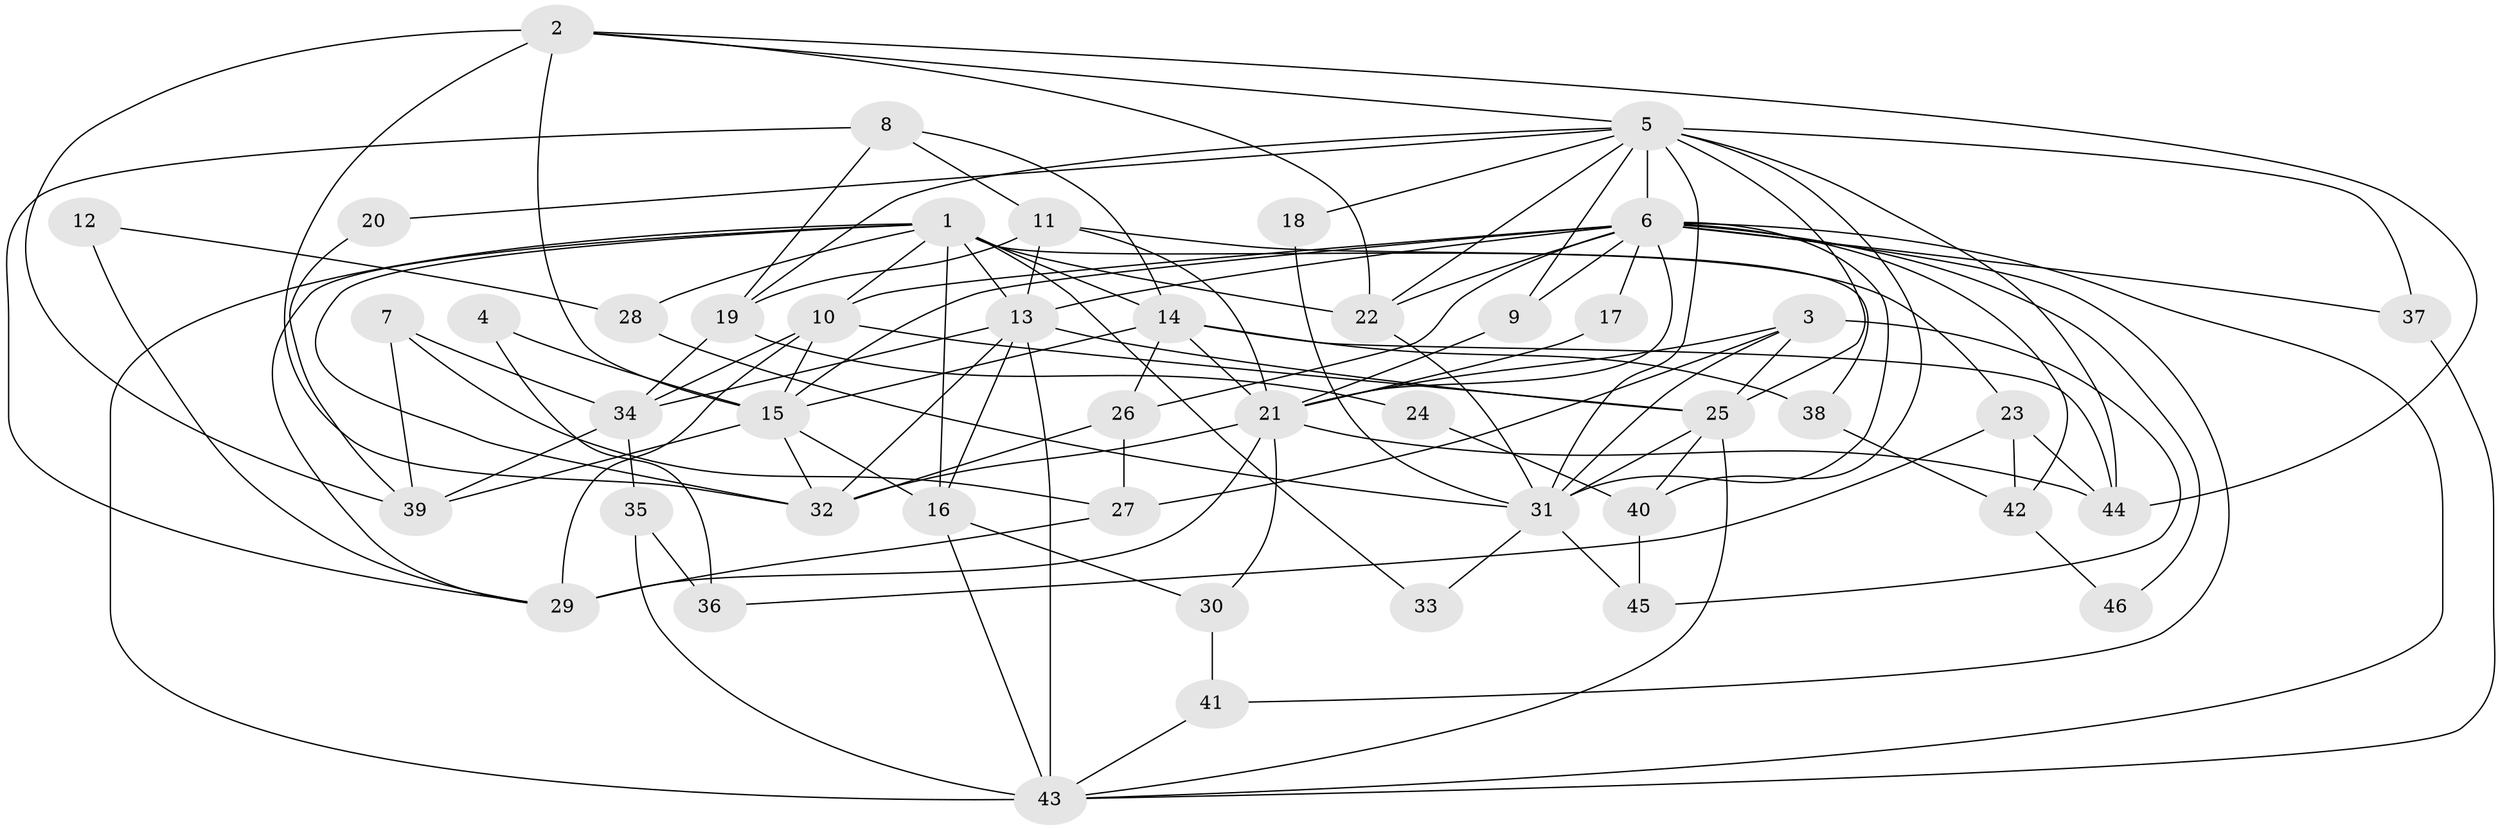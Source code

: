 // original degree distribution, {7: 0.021739130434782608, 3: 0.21739130434782608, 4: 0.30434782608695654, 2: 0.15217391304347827, 8: 0.021739130434782608, 5: 0.22826086956521738, 6: 0.043478260869565216, 9: 0.010869565217391304}
// Generated by graph-tools (version 1.1) at 2025/35/03/09/25 02:35:59]
// undirected, 46 vertices, 115 edges
graph export_dot {
graph [start="1"]
  node [color=gray90,style=filled];
  1;
  2;
  3;
  4;
  5;
  6;
  7;
  8;
  9;
  10;
  11;
  12;
  13;
  14;
  15;
  16;
  17;
  18;
  19;
  20;
  21;
  22;
  23;
  24;
  25;
  26;
  27;
  28;
  29;
  30;
  31;
  32;
  33;
  34;
  35;
  36;
  37;
  38;
  39;
  40;
  41;
  42;
  43;
  44;
  45;
  46;
  1 -- 10 [weight=1.0];
  1 -- 13 [weight=1.0];
  1 -- 14 [weight=2.0];
  1 -- 16 [weight=2.0];
  1 -- 22 [weight=2.0];
  1 -- 28 [weight=2.0];
  1 -- 29 [weight=1.0];
  1 -- 32 [weight=1.0];
  1 -- 33 [weight=1.0];
  1 -- 38 [weight=1.0];
  1 -- 43 [weight=1.0];
  2 -- 5 [weight=1.0];
  2 -- 15 [weight=2.0];
  2 -- 22 [weight=1.0];
  2 -- 32 [weight=1.0];
  2 -- 39 [weight=1.0];
  2 -- 44 [weight=1.0];
  3 -- 21 [weight=1.0];
  3 -- 25 [weight=1.0];
  3 -- 27 [weight=1.0];
  3 -- 31 [weight=3.0];
  3 -- 45 [weight=1.0];
  4 -- 15 [weight=1.0];
  4 -- 36 [weight=1.0];
  5 -- 6 [weight=3.0];
  5 -- 9 [weight=1.0];
  5 -- 18 [weight=1.0];
  5 -- 19 [weight=1.0];
  5 -- 20 [weight=1.0];
  5 -- 22 [weight=1.0];
  5 -- 25 [weight=1.0];
  5 -- 31 [weight=2.0];
  5 -- 37 [weight=1.0];
  5 -- 40 [weight=1.0];
  5 -- 44 [weight=1.0];
  6 -- 9 [weight=1.0];
  6 -- 10 [weight=1.0];
  6 -- 13 [weight=1.0];
  6 -- 15 [weight=1.0];
  6 -- 17 [weight=1.0];
  6 -- 21 [weight=1.0];
  6 -- 22 [weight=1.0];
  6 -- 26 [weight=1.0];
  6 -- 31 [weight=1.0];
  6 -- 37 [weight=1.0];
  6 -- 41 [weight=1.0];
  6 -- 42 [weight=1.0];
  6 -- 43 [weight=1.0];
  6 -- 46 [weight=1.0];
  7 -- 27 [weight=1.0];
  7 -- 34 [weight=1.0];
  7 -- 39 [weight=1.0];
  8 -- 11 [weight=1.0];
  8 -- 14 [weight=1.0];
  8 -- 19 [weight=1.0];
  8 -- 29 [weight=1.0];
  9 -- 21 [weight=2.0];
  10 -- 15 [weight=1.0];
  10 -- 25 [weight=1.0];
  10 -- 29 [weight=1.0];
  10 -- 34 [weight=1.0];
  11 -- 13 [weight=1.0];
  11 -- 19 [weight=1.0];
  11 -- 21 [weight=1.0];
  11 -- 23 [weight=1.0];
  12 -- 28 [weight=1.0];
  12 -- 29 [weight=1.0];
  13 -- 16 [weight=1.0];
  13 -- 25 [weight=1.0];
  13 -- 32 [weight=1.0];
  13 -- 34 [weight=1.0];
  13 -- 43 [weight=2.0];
  14 -- 15 [weight=1.0];
  14 -- 21 [weight=1.0];
  14 -- 26 [weight=1.0];
  14 -- 38 [weight=2.0];
  14 -- 44 [weight=1.0];
  15 -- 16 [weight=1.0];
  15 -- 32 [weight=2.0];
  15 -- 39 [weight=1.0];
  16 -- 30 [weight=1.0];
  16 -- 43 [weight=1.0];
  17 -- 21 [weight=1.0];
  18 -- 31 [weight=1.0];
  19 -- 24 [weight=1.0];
  19 -- 34 [weight=1.0];
  20 -- 39 [weight=1.0];
  21 -- 29 [weight=1.0];
  21 -- 30 [weight=1.0];
  21 -- 32 [weight=2.0];
  21 -- 44 [weight=1.0];
  22 -- 31 [weight=1.0];
  23 -- 36 [weight=1.0];
  23 -- 42 [weight=1.0];
  23 -- 44 [weight=1.0];
  24 -- 40 [weight=1.0];
  25 -- 31 [weight=1.0];
  25 -- 40 [weight=1.0];
  25 -- 43 [weight=1.0];
  26 -- 27 [weight=1.0];
  26 -- 32 [weight=1.0];
  27 -- 29 [weight=2.0];
  28 -- 31 [weight=1.0];
  30 -- 41 [weight=1.0];
  31 -- 33 [weight=1.0];
  31 -- 45 [weight=1.0];
  34 -- 35 [weight=2.0];
  34 -- 39 [weight=1.0];
  35 -- 36 [weight=1.0];
  35 -- 43 [weight=1.0];
  37 -- 43 [weight=1.0];
  38 -- 42 [weight=1.0];
  40 -- 45 [weight=1.0];
  41 -- 43 [weight=1.0];
  42 -- 46 [weight=1.0];
}

